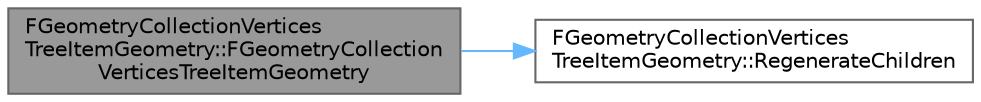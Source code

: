 digraph "FGeometryCollectionVerticesTreeItemGeometry::FGeometryCollectionVerticesTreeItemGeometry"
{
 // INTERACTIVE_SVG=YES
 // LATEX_PDF_SIZE
  bgcolor="transparent";
  edge [fontname=Helvetica,fontsize=10,labelfontname=Helvetica,labelfontsize=10];
  node [fontname=Helvetica,fontsize=10,shape=box,height=0.2,width=0.4];
  rankdir="LR";
  Node1 [id="Node000001",label="FGeometryCollectionVertices\lTreeItemGeometry::FGeometryCollection\lVerticesTreeItemGeometry",height=0.2,width=0.4,color="gray40", fillcolor="grey60", style="filled", fontcolor="black",tooltip=" "];
  Node1 -> Node2 [id="edge1_Node000001_Node000002",color="steelblue1",style="solid",tooltip=" "];
  Node2 [id="Node000002",label="FGeometryCollectionVertices\lTreeItemGeometry::RegenerateChildren",height=0.2,width=0.4,color="grey40", fillcolor="white", style="filled",URL="$da/df9/classFGeometryCollectionVerticesTreeItemGeometry.html#ada13aa56c1cd4fd93c482131813c619c",tooltip=" "];
}
